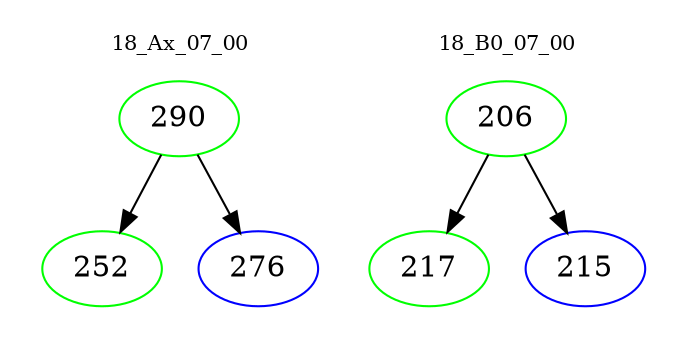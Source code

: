 digraph{
subgraph cluster_0 {
color = white
label = "18_Ax_07_00";
fontsize=10;
T0_290 [label="290", color="green"]
T0_290 -> T0_252 [color="black"]
T0_252 [label="252", color="green"]
T0_290 -> T0_276 [color="black"]
T0_276 [label="276", color="blue"]
}
subgraph cluster_1 {
color = white
label = "18_B0_07_00";
fontsize=10;
T1_206 [label="206", color="green"]
T1_206 -> T1_217 [color="black"]
T1_217 [label="217", color="green"]
T1_206 -> T1_215 [color="black"]
T1_215 [label="215", color="blue"]
}
}
